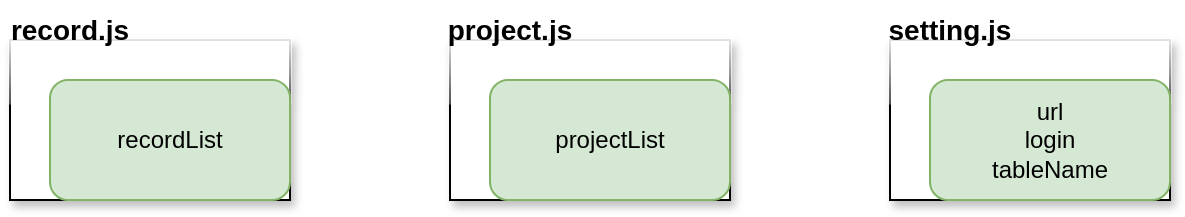 <mxfile version="20.8.16" type="device"><diagram name="Page-1" id="1v6-UUcse9ZVA-Rk6NYZ"><mxGraphModel dx="1434" dy="806" grid="1" gridSize="10" guides="1" tooltips="1" connect="1" arrows="1" fold="1" page="0" pageScale="1" pageWidth="1654" pageHeight="1169" math="0" shadow="0"><root><mxCell id="0"/><mxCell id="1" parent="0"/><mxCell id="ikFcO0WoQnnhnluVSaD0-4" value="" style="rounded=0;whiteSpace=wrap;html=1;glass=1;shadow=1;" vertex="1" parent="1"><mxGeometry x="830" y="120" width="140" height="80" as="geometry"/></mxCell><mxCell id="ikFcO0WoQnnhnluVSaD0-2" value="url&lt;br&gt;login&lt;br&gt;tableName" style="rounded=1;whiteSpace=wrap;html=1;fillColor=#d5e8d4;strokeColor=#82b366;" vertex="1" parent="1"><mxGeometry x="850" y="140" width="120" height="60" as="geometry"/></mxCell><mxCell id="ikFcO0WoQnnhnluVSaD0-5" value="&lt;b&gt;&lt;font style=&quot;font-size: 14px;&quot;&gt;setting.js&lt;/font&gt;&lt;/b&gt;" style="text;strokeColor=none;align=center;fillColor=none;html=1;verticalAlign=middle;whiteSpace=wrap;rounded=0;" vertex="1" parent="1"><mxGeometry x="830" y="100" width="60" height="30" as="geometry"/></mxCell><mxCell id="ikFcO0WoQnnhnluVSaD0-7" value="" style="rounded=0;whiteSpace=wrap;html=1;glass=1;shadow=1;" vertex="1" parent="1"><mxGeometry x="610" y="120" width="140" height="80" as="geometry"/></mxCell><mxCell id="ikFcO0WoQnnhnluVSaD0-8" value="projectList" style="rounded=1;whiteSpace=wrap;html=1;fillColor=#d5e8d4;strokeColor=#82b366;" vertex="1" parent="1"><mxGeometry x="630" y="140" width="120" height="60" as="geometry"/></mxCell><mxCell id="ikFcO0WoQnnhnluVSaD0-9" value="&lt;b&gt;&lt;font style=&quot;font-size: 14px;&quot;&gt;project.js&lt;/font&gt;&lt;/b&gt;" style="text;strokeColor=none;align=center;fillColor=none;html=1;verticalAlign=middle;whiteSpace=wrap;rounded=0;" vertex="1" parent="1"><mxGeometry x="610" y="100" width="60" height="30" as="geometry"/></mxCell><mxCell id="ikFcO0WoQnnhnluVSaD0-11" value="" style="rounded=0;whiteSpace=wrap;html=1;glass=1;shadow=1;" vertex="1" parent="1"><mxGeometry x="390" y="120" width="140" height="80" as="geometry"/></mxCell><mxCell id="ikFcO0WoQnnhnluVSaD0-12" value="recordList" style="rounded=1;whiteSpace=wrap;html=1;fillColor=#d5e8d4;strokeColor=#82b366;" vertex="1" parent="1"><mxGeometry x="410" y="140" width="120" height="60" as="geometry"/></mxCell><mxCell id="ikFcO0WoQnnhnluVSaD0-13" value="&lt;b&gt;&lt;font style=&quot;font-size: 14px;&quot;&gt;record.js&lt;/font&gt;&lt;/b&gt;" style="text;strokeColor=none;align=center;fillColor=none;html=1;verticalAlign=middle;whiteSpace=wrap;rounded=0;" vertex="1" parent="1"><mxGeometry x="390" y="100" width="60" height="30" as="geometry"/></mxCell></root></mxGraphModel></diagram></mxfile>